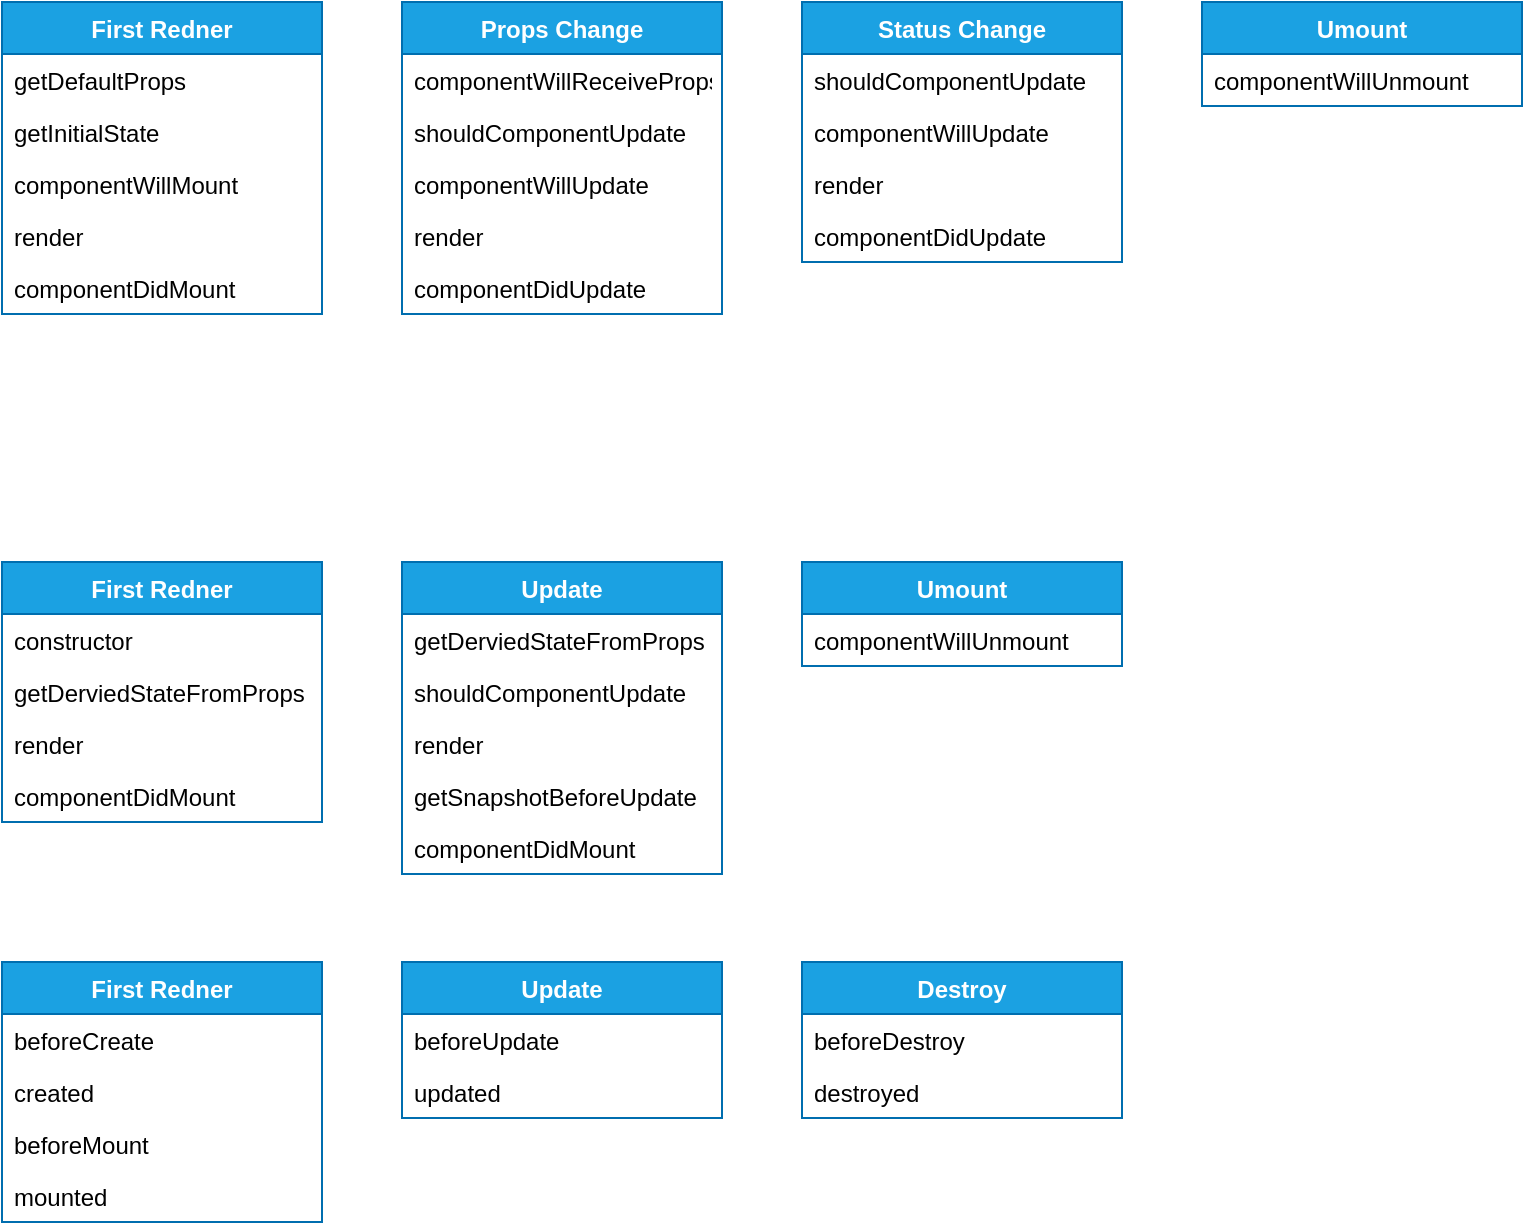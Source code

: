 <mxfile version="10.6.0" type="github"><diagram id="LOvF0_qxRvagpLUwWYwJ" name="第 1 页"><mxGraphModel dx="758" dy="516" grid="1" gridSize="10" guides="1" tooltips="1" connect="1" arrows="1" fold="1" page="1" pageScale="1" pageWidth="827" pageHeight="1169" math="0" shadow="0"><root><mxCell id="0"/><mxCell id="1" parent="0"/><mxCell id="nv-YYCf34gfJEO52cIOv-1" value="First Redner" style="swimlane;fontStyle=1;childLayout=stackLayout;horizontal=1;startSize=26;fillColor=#1ba1e2;horizontalStack=0;resizeParent=1;resizeParentMax=0;resizeLast=0;collapsible=1;marginBottom=0;strokeColor=#006EAF;fontColor=#ffffff;" parent="1" vertex="1"><mxGeometry x="40" y="480" width="160" height="156" as="geometry"><mxRectangle x="40" y="480" width="160" height="26" as="alternateBounds"/></mxGeometry></mxCell><mxCell id="nv-YYCf34gfJEO52cIOv-2" value="getDefaultProps" style="text;strokeColor=none;fillColor=none;align=left;verticalAlign=top;spacingLeft=4;spacingRight=4;overflow=hidden;rotatable=0;points=[[0,0.5],[1,0.5]];portConstraint=eastwest;" parent="nv-YYCf34gfJEO52cIOv-1" vertex="1"><mxGeometry y="26" width="160" height="26" as="geometry"/></mxCell><mxCell id="nv-YYCf34gfJEO52cIOv-3" value="getInitialState" style="text;strokeColor=none;fillColor=none;align=left;verticalAlign=top;spacingLeft=4;spacingRight=4;overflow=hidden;rotatable=0;points=[[0,0.5],[1,0.5]];portConstraint=eastwest;" parent="nv-YYCf34gfJEO52cIOv-1" vertex="1"><mxGeometry y="52" width="160" height="26" as="geometry"/></mxCell><mxCell id="nv-YYCf34gfJEO52cIOv-4" value="componentWillMount" style="text;strokeColor=none;fillColor=none;align=left;verticalAlign=top;spacingLeft=4;spacingRight=4;overflow=hidden;rotatable=0;points=[[0,0.5],[1,0.5]];portConstraint=eastwest;" parent="nv-YYCf34gfJEO52cIOv-1" vertex="1"><mxGeometry y="78" width="160" height="26" as="geometry"/></mxCell><mxCell id="nv-YYCf34gfJEO52cIOv-5" value="render" style="text;strokeColor=none;fillColor=none;align=left;verticalAlign=top;spacingLeft=4;spacingRight=4;overflow=hidden;rotatable=0;points=[[0,0.5],[1,0.5]];portConstraint=eastwest;" parent="nv-YYCf34gfJEO52cIOv-1" vertex="1"><mxGeometry y="104" width="160" height="26" as="geometry"/></mxCell><mxCell id="nv-YYCf34gfJEO52cIOv-6" value="componentDidMount" style="text;strokeColor=none;fillColor=none;align=left;verticalAlign=top;spacingLeft=4;spacingRight=4;overflow=hidden;rotatable=0;points=[[0,0.5],[1,0.5]];portConstraint=eastwest;" parent="nv-YYCf34gfJEO52cIOv-1" vertex="1"><mxGeometry y="130" width="160" height="26" as="geometry"/></mxCell><mxCell id="nv-YYCf34gfJEO52cIOv-8" value="Props Change" style="swimlane;fontStyle=1;childLayout=stackLayout;horizontal=1;startSize=26;fillColor=#1ba1e2;horizontalStack=0;resizeParent=1;resizeParentMax=0;resizeLast=0;collapsible=1;marginBottom=0;strokeColor=#006EAF;fontColor=#ffffff;" parent="1" vertex="1"><mxGeometry x="240" y="480" width="160" height="156" as="geometry"><mxRectangle x="240" y="480" width="160" height="26" as="alternateBounds"/></mxGeometry></mxCell><mxCell id="nv-YYCf34gfJEO52cIOv-9" value="componentWillReceiveProps" style="text;strokeColor=none;fillColor=none;align=left;verticalAlign=top;spacingLeft=4;spacingRight=4;overflow=hidden;rotatable=0;points=[[0,0.5],[1,0.5]];portConstraint=eastwest;" parent="nv-YYCf34gfJEO52cIOv-8" vertex="1"><mxGeometry y="26" width="160" height="26" as="geometry"/></mxCell><mxCell id="nv-YYCf34gfJEO52cIOv-28" value="shouldComponentUpdate" style="text;strokeColor=none;fillColor=none;align=left;verticalAlign=top;spacingLeft=4;spacingRight=4;overflow=hidden;rotatable=0;points=[[0,0.5],[1,0.5]];portConstraint=eastwest;" parent="nv-YYCf34gfJEO52cIOv-8" vertex="1"><mxGeometry y="52" width="160" height="26" as="geometry"/></mxCell><mxCell id="nv-YYCf34gfJEO52cIOv-29" value="componentWillUpdate" style="text;strokeColor=none;fillColor=none;align=left;verticalAlign=top;spacingLeft=4;spacingRight=4;overflow=hidden;rotatable=0;points=[[0,0.5],[1,0.5]];portConstraint=eastwest;" parent="nv-YYCf34gfJEO52cIOv-8" vertex="1"><mxGeometry y="78" width="160" height="26" as="geometry"/></mxCell><mxCell id="nv-YYCf34gfJEO52cIOv-30" value="render" style="text;strokeColor=none;fillColor=none;align=left;verticalAlign=top;spacingLeft=4;spacingRight=4;overflow=hidden;rotatable=0;points=[[0,0.5],[1,0.5]];portConstraint=eastwest;" parent="nv-YYCf34gfJEO52cIOv-8" vertex="1"><mxGeometry y="104" width="160" height="26" as="geometry"/></mxCell><mxCell id="nv-YYCf34gfJEO52cIOv-31" value="componentDidUpdate" style="text;strokeColor=none;fillColor=none;align=left;verticalAlign=top;spacingLeft=4;spacingRight=4;overflow=hidden;rotatable=0;points=[[0,0.5],[1,0.5]];portConstraint=eastwest;" parent="nv-YYCf34gfJEO52cIOv-8" vertex="1"><mxGeometry y="130" width="160" height="26" as="geometry"/></mxCell><mxCell id="nv-YYCf34gfJEO52cIOv-24" value="Status Change" style="swimlane;fontStyle=1;childLayout=stackLayout;horizontal=1;startSize=26;fillColor=#1ba1e2;horizontalStack=0;resizeParent=1;resizeParentMax=0;resizeLast=0;collapsible=1;marginBottom=0;strokeColor=#006EAF;fontColor=#ffffff;" parent="1" vertex="1"><mxGeometry x="440" y="480" width="160" height="130" as="geometry"><mxRectangle x="440" y="480" width="160" height="26" as="alternateBounds"/></mxGeometry></mxCell><mxCell id="nv-YYCf34gfJEO52cIOv-25" value="shouldComponentUpdate" style="text;strokeColor=none;fillColor=none;align=left;verticalAlign=top;spacingLeft=4;spacingRight=4;overflow=hidden;rotatable=0;points=[[0,0.5],[1,0.5]];portConstraint=eastwest;" parent="nv-YYCf34gfJEO52cIOv-24" vertex="1"><mxGeometry y="26" width="160" height="26" as="geometry"/></mxCell><mxCell id="nv-YYCf34gfJEO52cIOv-26" value="componentWillUpdate" style="text;strokeColor=none;fillColor=none;align=left;verticalAlign=top;spacingLeft=4;spacingRight=4;overflow=hidden;rotatable=0;points=[[0,0.5],[1,0.5]];portConstraint=eastwest;" parent="nv-YYCf34gfJEO52cIOv-24" vertex="1"><mxGeometry y="52" width="160" height="26" as="geometry"/></mxCell><mxCell id="nv-YYCf34gfJEO52cIOv-27" value="render" style="text;strokeColor=none;fillColor=none;align=left;verticalAlign=top;spacingLeft=4;spacingRight=4;overflow=hidden;rotatable=0;points=[[0,0.5],[1,0.5]];portConstraint=eastwest;" parent="nv-YYCf34gfJEO52cIOv-24" vertex="1"><mxGeometry y="78" width="160" height="26" as="geometry"/></mxCell><mxCell id="nv-YYCf34gfJEO52cIOv-32" value="componentDidUpdate" style="text;strokeColor=none;fillColor=none;align=left;verticalAlign=top;spacingLeft=4;spacingRight=4;overflow=hidden;rotatable=0;points=[[0,0.5],[1,0.5]];portConstraint=eastwest;" parent="nv-YYCf34gfJEO52cIOv-24" vertex="1"><mxGeometry y="104" width="160" height="26" as="geometry"/></mxCell><mxCell id="nv-YYCf34gfJEO52cIOv-45" value="" style="group;" parent="1" vertex="1" connectable="0"><mxGeometry x="640" y="480" width="160" height="182" as="geometry"/></mxCell><mxCell id="nv-YYCf34gfJEO52cIOv-33" value="Umount" style="swimlane;fontStyle=1;align=center;verticalAlign=top;childLayout=stackLayout;horizontal=1;startSize=26;horizontalStack=0;resizeParent=1;resizeParentMax=0;resizeLast=0;collapsible=1;marginBottom=0;fillColor=#1ba1e2;strokeColor=#006EAF;fontColor=#ffffff;" parent="nv-YYCf34gfJEO52cIOv-45" vertex="1"><mxGeometry width="160" height="52" as="geometry"><mxRectangle width="160" height="26" as="alternateBounds"/></mxGeometry></mxCell><mxCell id="nv-YYCf34gfJEO52cIOv-34" value="componentWillUnmount" style="text;strokeColor=none;fillColor=none;align=left;verticalAlign=top;spacingLeft=4;spacingRight=4;overflow=hidden;rotatable=0;points=[[0,0.5],[1,0.5]];portConstraint=eastwest;" parent="nv-YYCf34gfJEO52cIOv-33" vertex="1"><mxGeometry y="26" width="160" height="26" as="geometry"/></mxCell><mxCell id="-vG78TAQTI3uCWEoagW8-7" value="First Redner" style="swimlane;fontStyle=1;childLayout=stackLayout;horizontal=1;startSize=26;fillColor=#1ba1e2;horizontalStack=0;resizeParent=1;resizeParentMax=0;resizeLast=0;collapsible=1;marginBottom=0;strokeColor=#006EAF;fontColor=#ffffff;" parent="1" vertex="1"><mxGeometry x="40" y="760" width="160" height="130" as="geometry"><mxRectangle x="40" y="480" width="160" height="26" as="alternateBounds"/></mxGeometry></mxCell><mxCell id="-vG78TAQTI3uCWEoagW8-8" value="constructor" style="text;strokeColor=none;fillColor=none;align=left;verticalAlign=top;spacingLeft=4;spacingRight=4;overflow=hidden;rotatable=0;points=[[0,0.5],[1,0.5]];portConstraint=eastwest;glass=1;" parent="-vG78TAQTI3uCWEoagW8-7" vertex="1"><mxGeometry y="26" width="160" height="26" as="geometry"/></mxCell><mxCell id="-vG78TAQTI3uCWEoagW8-11" value="getDerviedStateFromProps" style="text;strokeColor=none;fillColor=none;align=left;verticalAlign=top;spacingLeft=4;spacingRight=4;overflow=hidden;rotatable=0;points=[[0,0.5],[1,0.5]];portConstraint=eastwest;" parent="-vG78TAQTI3uCWEoagW8-7" vertex="1"><mxGeometry y="52" width="160" height="26" as="geometry"/></mxCell><mxCell id="-vG78TAQTI3uCWEoagW8-12" value="render" style="text;strokeColor=none;fillColor=none;align=left;verticalAlign=top;spacingLeft=4;spacingRight=4;overflow=hidden;rotatable=0;points=[[0,0.5],[1,0.5]];portConstraint=eastwest;" parent="-vG78TAQTI3uCWEoagW8-7" vertex="1"><mxGeometry y="78" width="160" height="26" as="geometry"/></mxCell><mxCell id="rCXrCxUD7pSoRZ6m8-4E-1" value="componentDidMount" style="text;strokeColor=none;fillColor=none;align=left;verticalAlign=top;spacingLeft=4;spacingRight=4;overflow=hidden;rotatable=0;points=[[0,0.5],[1,0.5]];portConstraint=eastwest;" vertex="1" parent="-vG78TAQTI3uCWEoagW8-7"><mxGeometry y="104" width="160" height="26" as="geometry"/></mxCell><mxCell id="rCXrCxUD7pSoRZ6m8-4E-2" value="Update" style="swimlane;fontStyle=1;childLayout=stackLayout;horizontal=1;startSize=26;fillColor=#1ba1e2;horizontalStack=0;resizeParent=1;resizeParentMax=0;resizeLast=0;collapsible=1;marginBottom=0;strokeColor=#006EAF;fontColor=#ffffff;" vertex="1" parent="1"><mxGeometry x="240" y="760" width="160" height="156" as="geometry"><mxRectangle x="40" y="480" width="160" height="26" as="alternateBounds"/></mxGeometry></mxCell><mxCell id="rCXrCxUD7pSoRZ6m8-4E-3" value="getDerviedStateFromProps" style="text;strokeColor=none;fillColor=none;align=left;verticalAlign=top;spacingLeft=4;spacingRight=4;overflow=hidden;rotatable=0;points=[[0,0.5],[1,0.5]];portConstraint=eastwest;glass=1;" vertex="1" parent="rCXrCxUD7pSoRZ6m8-4E-2"><mxGeometry y="26" width="160" height="26" as="geometry"/></mxCell><mxCell id="rCXrCxUD7pSoRZ6m8-4E-4" value="shouldComponentUpdate" style="text;strokeColor=none;fillColor=none;align=left;verticalAlign=top;spacingLeft=4;spacingRight=4;overflow=hidden;rotatable=0;points=[[0,0.5],[1,0.5]];portConstraint=eastwest;" vertex="1" parent="rCXrCxUD7pSoRZ6m8-4E-2"><mxGeometry y="52" width="160" height="26" as="geometry"/></mxCell><mxCell id="rCXrCxUD7pSoRZ6m8-4E-5" value="render" style="text;strokeColor=none;fillColor=none;align=left;verticalAlign=top;spacingLeft=4;spacingRight=4;overflow=hidden;rotatable=0;points=[[0,0.5],[1,0.5]];portConstraint=eastwest;" vertex="1" parent="rCXrCxUD7pSoRZ6m8-4E-2"><mxGeometry y="78" width="160" height="26" as="geometry"/></mxCell><mxCell id="rCXrCxUD7pSoRZ6m8-4E-6" value="getSnapshotBeforeUpdate" style="text;strokeColor=none;fillColor=none;align=left;verticalAlign=top;spacingLeft=4;spacingRight=4;overflow=hidden;rotatable=0;points=[[0,0.5],[1,0.5]];portConstraint=eastwest;" vertex="1" parent="rCXrCxUD7pSoRZ6m8-4E-2"><mxGeometry y="104" width="160" height="26" as="geometry"/></mxCell><mxCell id="rCXrCxUD7pSoRZ6m8-4E-8" value="componentDidMount" style="text;strokeColor=none;fillColor=none;align=left;verticalAlign=top;spacingLeft=4;spacingRight=4;overflow=hidden;rotatable=0;points=[[0,0.5],[1,0.5]];portConstraint=eastwest;" vertex="1" parent="rCXrCxUD7pSoRZ6m8-4E-2"><mxGeometry y="130" width="160" height="26" as="geometry"/></mxCell><mxCell id="rCXrCxUD7pSoRZ6m8-4E-9" value="" style="group;" vertex="1" connectable="0" parent="1"><mxGeometry x="440" y="760" width="160" height="182" as="geometry"/></mxCell><mxCell id="rCXrCxUD7pSoRZ6m8-4E-10" value="Umount" style="swimlane;fontStyle=1;align=center;verticalAlign=top;childLayout=stackLayout;horizontal=1;startSize=26;horizontalStack=0;resizeParent=1;resizeParentMax=0;resizeLast=0;collapsible=1;marginBottom=0;fillColor=#1ba1e2;strokeColor=#006EAF;fontColor=#ffffff;" vertex="1" parent="rCXrCxUD7pSoRZ6m8-4E-9"><mxGeometry width="160" height="52" as="geometry"><mxRectangle width="160" height="26" as="alternateBounds"/></mxGeometry></mxCell><mxCell id="rCXrCxUD7pSoRZ6m8-4E-11" value="componentWillUnmount" style="text;strokeColor=none;fillColor=none;align=left;verticalAlign=top;spacingLeft=4;spacingRight=4;overflow=hidden;rotatable=0;points=[[0,0.5],[1,0.5]];portConstraint=eastwest;" vertex="1" parent="rCXrCxUD7pSoRZ6m8-4E-10"><mxGeometry y="26" width="160" height="26" as="geometry"/></mxCell><mxCell id="rCXrCxUD7pSoRZ6m8-4E-12" value="First Redner" style="swimlane;fontStyle=1;childLayout=stackLayout;horizontal=1;startSize=26;fillColor=#1ba1e2;horizontalStack=0;resizeParent=1;resizeParentMax=0;resizeLast=0;collapsible=1;marginBottom=0;strokeColor=#006EAF;fontColor=#ffffff;" vertex="1" parent="1"><mxGeometry x="40" y="960" width="160" height="130" as="geometry"><mxRectangle x="40" y="480" width="160" height="26" as="alternateBounds"/></mxGeometry></mxCell><mxCell id="rCXrCxUD7pSoRZ6m8-4E-13" value="beforeCreate" style="text;strokeColor=none;fillColor=none;align=left;verticalAlign=top;spacingLeft=4;spacingRight=4;overflow=hidden;rotatable=0;points=[[0,0.5],[1,0.5]];portConstraint=eastwest;glass=1;" vertex="1" parent="rCXrCxUD7pSoRZ6m8-4E-12"><mxGeometry y="26" width="160" height="26" as="geometry"/></mxCell><mxCell id="rCXrCxUD7pSoRZ6m8-4E-14" value="created" style="text;strokeColor=none;fillColor=none;align=left;verticalAlign=top;spacingLeft=4;spacingRight=4;overflow=hidden;rotatable=0;points=[[0,0.5],[1,0.5]];portConstraint=eastwest;" vertex="1" parent="rCXrCxUD7pSoRZ6m8-4E-12"><mxGeometry y="52" width="160" height="26" as="geometry"/></mxCell><mxCell id="rCXrCxUD7pSoRZ6m8-4E-15" value="beforeMount" style="text;strokeColor=none;fillColor=none;align=left;verticalAlign=top;spacingLeft=4;spacingRight=4;overflow=hidden;rotatable=0;points=[[0,0.5],[1,0.5]];portConstraint=eastwest;" vertex="1" parent="rCXrCxUD7pSoRZ6m8-4E-12"><mxGeometry y="78" width="160" height="26" as="geometry"/></mxCell><mxCell id="rCXrCxUD7pSoRZ6m8-4E-16" value="mounted" style="text;strokeColor=none;fillColor=none;align=left;verticalAlign=top;spacingLeft=4;spacingRight=4;overflow=hidden;rotatable=0;points=[[0,0.5],[1,0.5]];portConstraint=eastwest;" vertex="1" parent="rCXrCxUD7pSoRZ6m8-4E-12"><mxGeometry y="104" width="160" height="26" as="geometry"/></mxCell><mxCell id="rCXrCxUD7pSoRZ6m8-4E-17" value="Update" style="swimlane;fontStyle=1;childLayout=stackLayout;horizontal=1;startSize=26;fillColor=#1ba1e2;horizontalStack=0;resizeParent=1;resizeParentMax=0;resizeLast=0;collapsible=1;marginBottom=0;strokeColor=#006EAF;fontColor=#ffffff;" vertex="1" parent="1"><mxGeometry x="240" y="960" width="160" height="78" as="geometry"><mxRectangle x="40" y="480" width="160" height="26" as="alternateBounds"/></mxGeometry></mxCell><mxCell id="rCXrCxUD7pSoRZ6m8-4E-18" value="beforeUpdate" style="text;strokeColor=none;fillColor=none;align=left;verticalAlign=top;spacingLeft=4;spacingRight=4;overflow=hidden;rotatable=0;points=[[0,0.5],[1,0.5]];portConstraint=eastwest;glass=1;" vertex="1" parent="rCXrCxUD7pSoRZ6m8-4E-17"><mxGeometry y="26" width="160" height="26" as="geometry"/></mxCell><mxCell id="rCXrCxUD7pSoRZ6m8-4E-19" value="updated" style="text;strokeColor=none;fillColor=none;align=left;verticalAlign=top;spacingLeft=4;spacingRight=4;overflow=hidden;rotatable=0;points=[[0,0.5],[1,0.5]];portConstraint=eastwest;" vertex="1" parent="rCXrCxUD7pSoRZ6m8-4E-17"><mxGeometry y="52" width="160" height="26" as="geometry"/></mxCell><mxCell id="rCXrCxUD7pSoRZ6m8-4E-22" value="Destroy" style="swimlane;fontStyle=1;childLayout=stackLayout;horizontal=1;startSize=26;fillColor=#1ba1e2;horizontalStack=0;resizeParent=1;resizeParentMax=0;resizeLast=0;collapsible=1;marginBottom=0;strokeColor=#006EAF;fontColor=#ffffff;" vertex="1" parent="1"><mxGeometry x="440" y="960" width="160" height="78" as="geometry"><mxRectangle x="40" y="480" width="160" height="26" as="alternateBounds"/></mxGeometry></mxCell><mxCell id="rCXrCxUD7pSoRZ6m8-4E-23" value="beforeDestroy" style="text;strokeColor=none;fillColor=none;align=left;verticalAlign=top;spacingLeft=4;spacingRight=4;overflow=hidden;rotatable=0;points=[[0,0.5],[1,0.5]];portConstraint=eastwest;glass=1;" vertex="1" parent="rCXrCxUD7pSoRZ6m8-4E-22"><mxGeometry y="26" width="160" height="26" as="geometry"/></mxCell><mxCell id="rCXrCxUD7pSoRZ6m8-4E-24" value="destroyed" style="text;strokeColor=none;fillColor=none;align=left;verticalAlign=top;spacingLeft=4;spacingRight=4;overflow=hidden;rotatable=0;points=[[0,0.5],[1,0.5]];portConstraint=eastwest;" vertex="1" parent="rCXrCxUD7pSoRZ6m8-4E-22"><mxGeometry y="52" width="160" height="26" as="geometry"/></mxCell></root></mxGraphModel></diagram></mxfile>